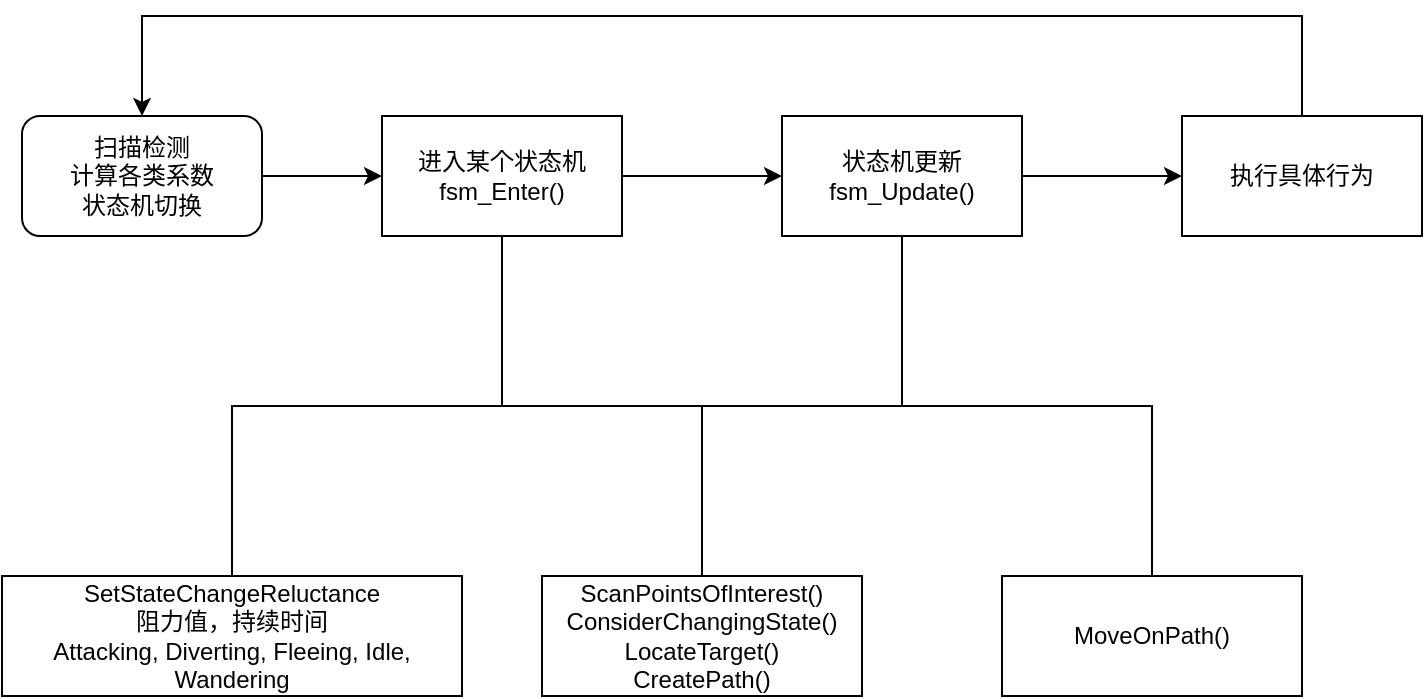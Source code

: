 <mxfile version="14.1.8" type="device"><diagram id="imgG2KLizcQJwWRHeN9T" name="第 1 页"><mxGraphModel dx="1422" dy="942" grid="1" gridSize="10" guides="1" tooltips="1" connect="1" arrows="1" fold="1" page="1" pageScale="1" pageWidth="1169" pageHeight="827" math="0" shadow="0"><root><mxCell id="0"/><mxCell id="1" parent="0"/><mxCell id="3hjkPXxhwmZ-a2yal1e8-5" value="" style="edgeStyle=orthogonalEdgeStyle;rounded=0;orthogonalLoop=1;jettySize=auto;html=1;" edge="1" parent="1" source="3hjkPXxhwmZ-a2yal1e8-2" target="3hjkPXxhwmZ-a2yal1e8-4"><mxGeometry relative="1" as="geometry"/></mxCell><mxCell id="3hjkPXxhwmZ-a2yal1e8-2" value="扫描检测&lt;br&gt;计算各类系数&lt;br&gt;状态机切换" style="rounded=1;whiteSpace=wrap;html=1;" vertex="1" parent="1"><mxGeometry x="260" y="290" width="120" height="60" as="geometry"/></mxCell><mxCell id="3hjkPXxhwmZ-a2yal1e8-7" value="" style="edgeStyle=orthogonalEdgeStyle;rounded=0;orthogonalLoop=1;jettySize=auto;html=1;" edge="1" parent="1" source="3hjkPXxhwmZ-a2yal1e8-4" target="3hjkPXxhwmZ-a2yal1e8-6"><mxGeometry relative="1" as="geometry"/></mxCell><mxCell id="3hjkPXxhwmZ-a2yal1e8-13" value="" style="edgeStyle=orthogonalEdgeStyle;rounded=0;orthogonalLoop=1;jettySize=auto;html=1;endArrow=none;endFill=0;" edge="1" parent="1" source="3hjkPXxhwmZ-a2yal1e8-4" target="3hjkPXxhwmZ-a2yal1e8-12"><mxGeometry relative="1" as="geometry"/></mxCell><mxCell id="3hjkPXxhwmZ-a2yal1e8-4" value="进入某个状态机&lt;br&gt;fsm_Enter()" style="rounded=0;whiteSpace=wrap;html=1;" vertex="1" parent="1"><mxGeometry x="440" y="290" width="120" height="60" as="geometry"/></mxCell><mxCell id="3hjkPXxhwmZ-a2yal1e8-9" value="" style="edgeStyle=orthogonalEdgeStyle;rounded=0;orthogonalLoop=1;jettySize=auto;html=1;" edge="1" parent="1" source="3hjkPXxhwmZ-a2yal1e8-6" target="3hjkPXxhwmZ-a2yal1e8-8"><mxGeometry relative="1" as="geometry"/></mxCell><mxCell id="3hjkPXxhwmZ-a2yal1e8-16" value="" style="edgeStyle=orthogonalEdgeStyle;rounded=0;orthogonalLoop=1;jettySize=auto;html=1;endArrow=none;endFill=0;" edge="1" parent="1" source="3hjkPXxhwmZ-a2yal1e8-6" target="3hjkPXxhwmZ-a2yal1e8-15"><mxGeometry relative="1" as="geometry"/></mxCell><mxCell id="3hjkPXxhwmZ-a2yal1e8-6" value="状态机更新&lt;br&gt;fsm_Update()" style="rounded=0;whiteSpace=wrap;html=1;" vertex="1" parent="1"><mxGeometry x="640" y="290" width="120" height="60" as="geometry"/></mxCell><mxCell id="3hjkPXxhwmZ-a2yal1e8-11" value="" style="edgeStyle=orthogonalEdgeStyle;rounded=0;orthogonalLoop=1;jettySize=auto;html=1;entryX=0.5;entryY=0;entryDx=0;entryDy=0;exitX=0.5;exitY=0;exitDx=0;exitDy=0;" edge="1" parent="1" source="3hjkPXxhwmZ-a2yal1e8-8" target="3hjkPXxhwmZ-a2yal1e8-2"><mxGeometry relative="1" as="geometry"><mxPoint x="900" y="430" as="targetPoint"/><Array as="points"><mxPoint x="900" y="240"/><mxPoint x="320" y="240"/></Array></mxGeometry></mxCell><mxCell id="3hjkPXxhwmZ-a2yal1e8-8" value="执行具体行为" style="rounded=0;whiteSpace=wrap;html=1;" vertex="1" parent="1"><mxGeometry x="840" y="290" width="120" height="60" as="geometry"/></mxCell><mxCell id="3hjkPXxhwmZ-a2yal1e8-12" value="SetStateChangeReluctance&lt;br&gt;阻力值，持续时间&lt;br&gt;Attacking, Diverting, Fleeing, Idle, Wandering" style="rounded=0;whiteSpace=wrap;html=1;" vertex="1" parent="1"><mxGeometry x="250" y="520" width="230" height="60" as="geometry"/></mxCell><mxCell id="3hjkPXxhwmZ-a2yal1e8-15" value="MoveOnPath()&lt;br&gt;" style="rounded=0;whiteSpace=wrap;html=1;" vertex="1" parent="1"><mxGeometry x="750" y="520" width="150" height="60" as="geometry"/></mxCell><mxCell id="3hjkPXxhwmZ-a2yal1e8-17" value="ScanPointsOfInterest()&lt;br&gt;ConsiderChangingState()&lt;br&gt;LocateTarget()&lt;br&gt;CreatePath()" style="rounded=0;whiteSpace=wrap;html=1;" vertex="1" parent="1"><mxGeometry x="520" y="520" width="160" height="60" as="geometry"/></mxCell><mxCell id="3hjkPXxhwmZ-a2yal1e8-18" value="" style="edgeStyle=orthogonalEdgeStyle;rounded=0;orthogonalLoop=1;jettySize=auto;html=1;endArrow=none;endFill=0;exitX=0.5;exitY=1;exitDx=0;exitDy=0;entryX=0.5;entryY=0;entryDx=0;entryDy=0;" edge="1" parent="1" source="3hjkPXxhwmZ-a2yal1e8-4" target="3hjkPXxhwmZ-a2yal1e8-17"><mxGeometry relative="1" as="geometry"><mxPoint x="510" y="360" as="sourcePoint"/><mxPoint x="355" y="530" as="targetPoint"/></mxGeometry></mxCell><mxCell id="3hjkPXxhwmZ-a2yal1e8-19" value="" style="edgeStyle=orthogonalEdgeStyle;rounded=0;orthogonalLoop=1;jettySize=auto;html=1;endArrow=none;endFill=0;exitX=0.5;exitY=1;exitDx=0;exitDy=0;entryX=0.5;entryY=0;entryDx=0;entryDy=0;" edge="1" parent="1" source="3hjkPXxhwmZ-a2yal1e8-6" target="3hjkPXxhwmZ-a2yal1e8-17"><mxGeometry relative="1" as="geometry"><mxPoint x="520" y="370" as="sourcePoint"/><mxPoint x="365" y="540" as="targetPoint"/></mxGeometry></mxCell></root></mxGraphModel></diagram></mxfile>